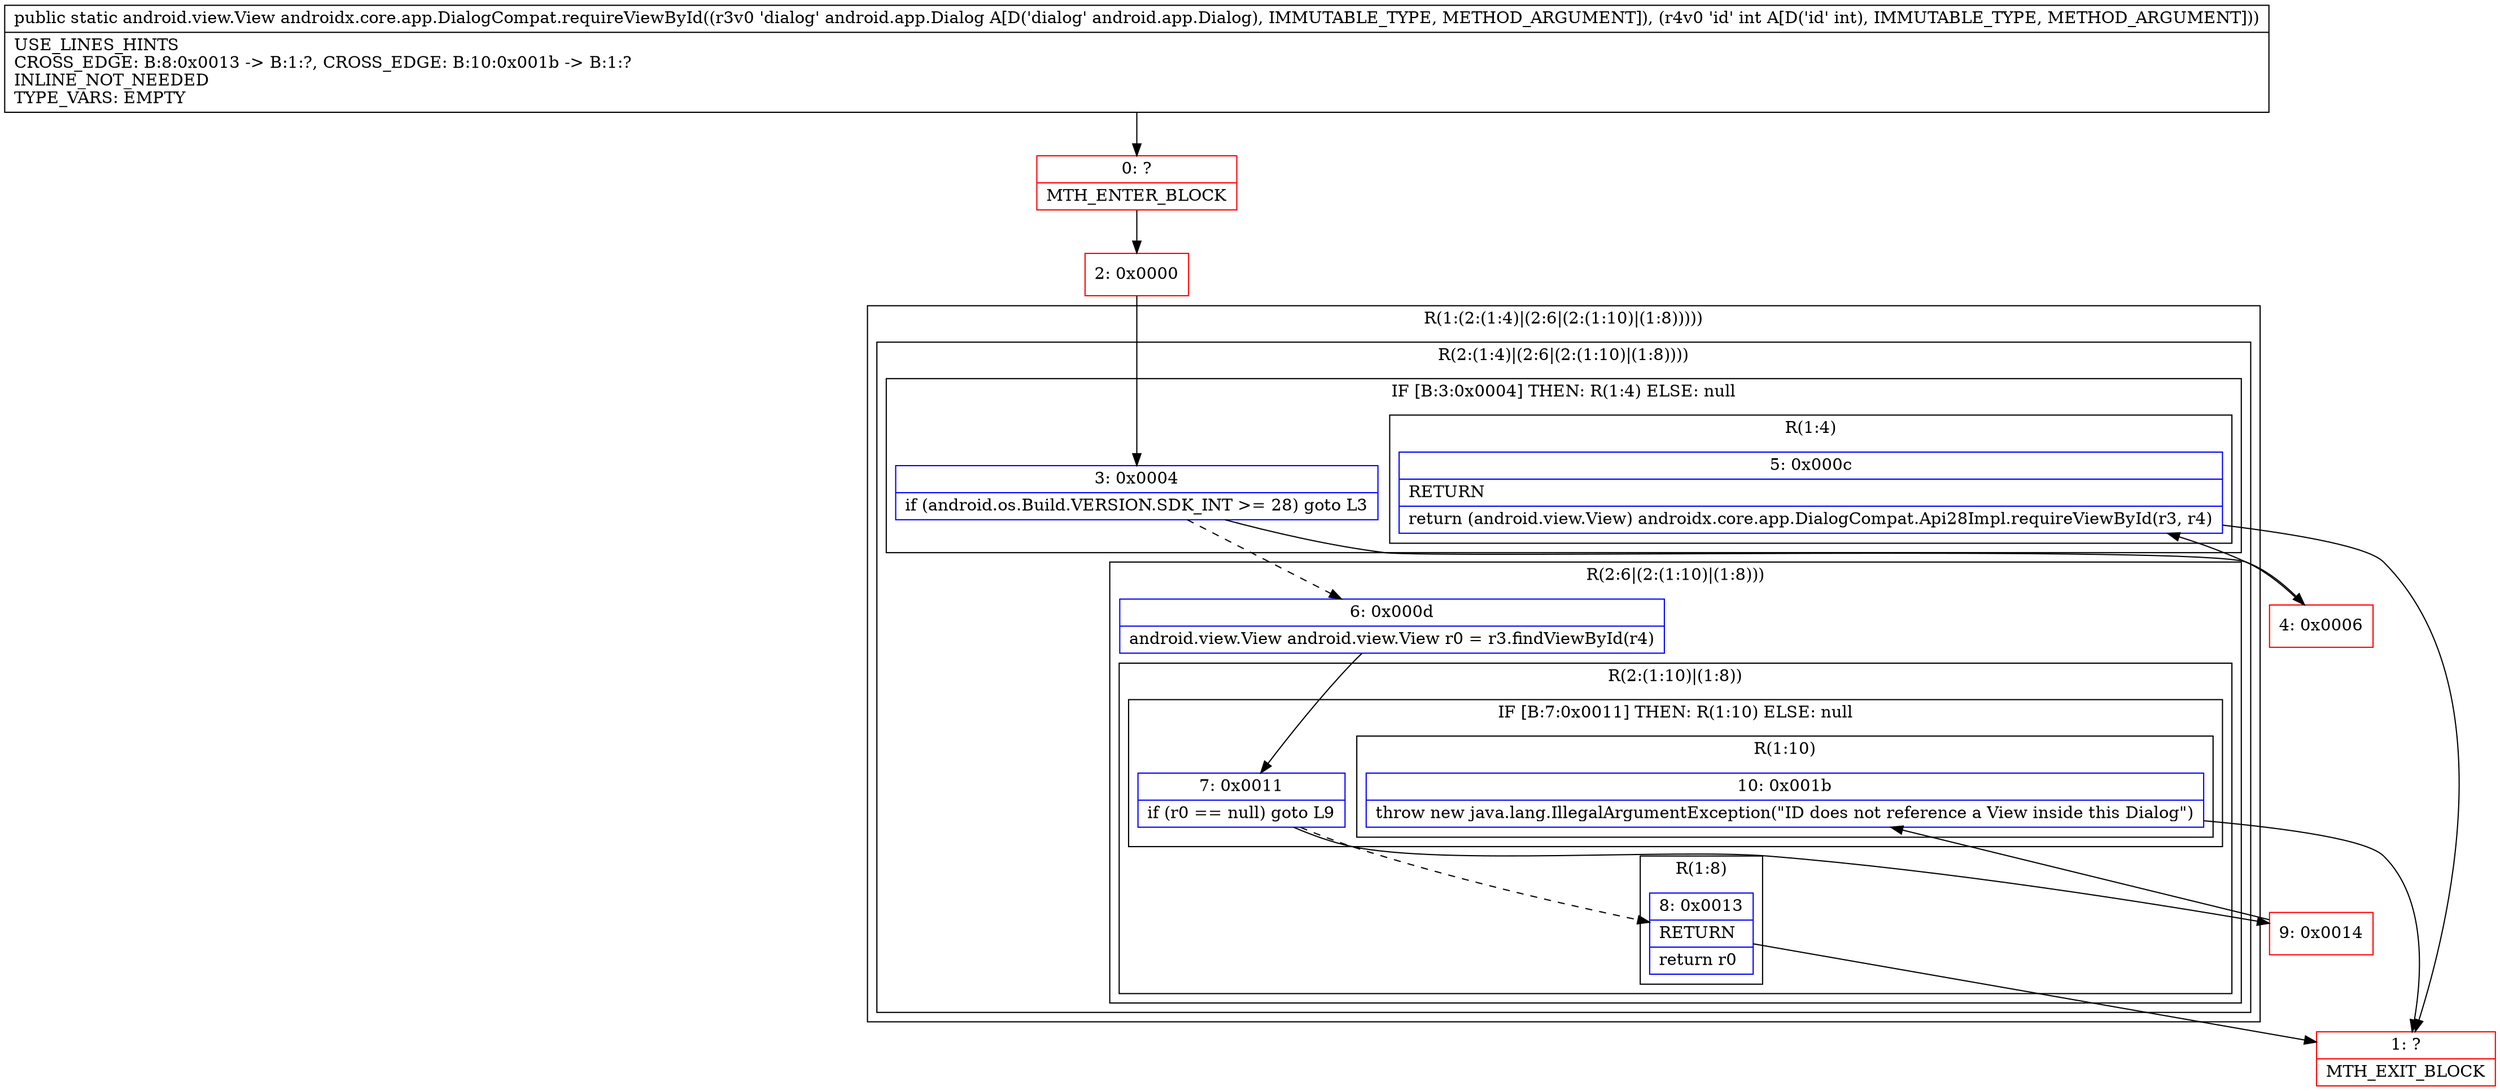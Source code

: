 digraph "CFG forandroidx.core.app.DialogCompat.requireViewById(Landroid\/app\/Dialog;I)Landroid\/view\/View;" {
subgraph cluster_Region_1235438470 {
label = "R(1:(2:(1:4)|(2:6|(2:(1:10)|(1:8)))))";
node [shape=record,color=blue];
subgraph cluster_Region_1415639567 {
label = "R(2:(1:4)|(2:6|(2:(1:10)|(1:8))))";
node [shape=record,color=blue];
subgraph cluster_IfRegion_1149449065 {
label = "IF [B:3:0x0004] THEN: R(1:4) ELSE: null";
node [shape=record,color=blue];
Node_3 [shape=record,label="{3\:\ 0x0004|if (android.os.Build.VERSION.SDK_INT \>= 28) goto L3\l}"];
subgraph cluster_Region_1919405870 {
label = "R(1:4)";
node [shape=record,color=blue];
Node_5 [shape=record,label="{5\:\ 0x000c|RETURN\l|return (android.view.View) androidx.core.app.DialogCompat.Api28Impl.requireViewById(r3, r4)\l}"];
}
}
subgraph cluster_Region_1906726803 {
label = "R(2:6|(2:(1:10)|(1:8)))";
node [shape=record,color=blue];
Node_6 [shape=record,label="{6\:\ 0x000d|android.view.View android.view.View r0 = r3.findViewById(r4)\l}"];
subgraph cluster_Region_558585247 {
label = "R(2:(1:10)|(1:8))";
node [shape=record,color=blue];
subgraph cluster_IfRegion_2139862818 {
label = "IF [B:7:0x0011] THEN: R(1:10) ELSE: null";
node [shape=record,color=blue];
Node_7 [shape=record,label="{7\:\ 0x0011|if (r0 == null) goto L9\l}"];
subgraph cluster_Region_1919429427 {
label = "R(1:10)";
node [shape=record,color=blue];
Node_10 [shape=record,label="{10\:\ 0x001b|throw new java.lang.IllegalArgumentException(\"ID does not reference a View inside this Dialog\")\l}"];
}
}
subgraph cluster_Region_2004889237 {
label = "R(1:8)";
node [shape=record,color=blue];
Node_8 [shape=record,label="{8\:\ 0x0013|RETURN\l|return r0\l}"];
}
}
}
}
}
Node_0 [shape=record,color=red,label="{0\:\ ?|MTH_ENTER_BLOCK\l}"];
Node_2 [shape=record,color=red,label="{2\:\ 0x0000}"];
Node_4 [shape=record,color=red,label="{4\:\ 0x0006}"];
Node_1 [shape=record,color=red,label="{1\:\ ?|MTH_EXIT_BLOCK\l}"];
Node_9 [shape=record,color=red,label="{9\:\ 0x0014}"];
MethodNode[shape=record,label="{public static android.view.View androidx.core.app.DialogCompat.requireViewById((r3v0 'dialog' android.app.Dialog A[D('dialog' android.app.Dialog), IMMUTABLE_TYPE, METHOD_ARGUMENT]), (r4v0 'id' int A[D('id' int), IMMUTABLE_TYPE, METHOD_ARGUMENT]))  | USE_LINES_HINTS\lCROSS_EDGE: B:8:0x0013 \-\> B:1:?, CROSS_EDGE: B:10:0x001b \-\> B:1:?\lINLINE_NOT_NEEDED\lTYPE_VARS: EMPTY\l}"];
MethodNode -> Node_0;Node_3 -> Node_4;
Node_3 -> Node_6[style=dashed];
Node_5 -> Node_1;
Node_6 -> Node_7;
Node_7 -> Node_8[style=dashed];
Node_7 -> Node_9;
Node_10 -> Node_1;
Node_8 -> Node_1;
Node_0 -> Node_2;
Node_2 -> Node_3;
Node_4 -> Node_5;
Node_9 -> Node_10;
}

